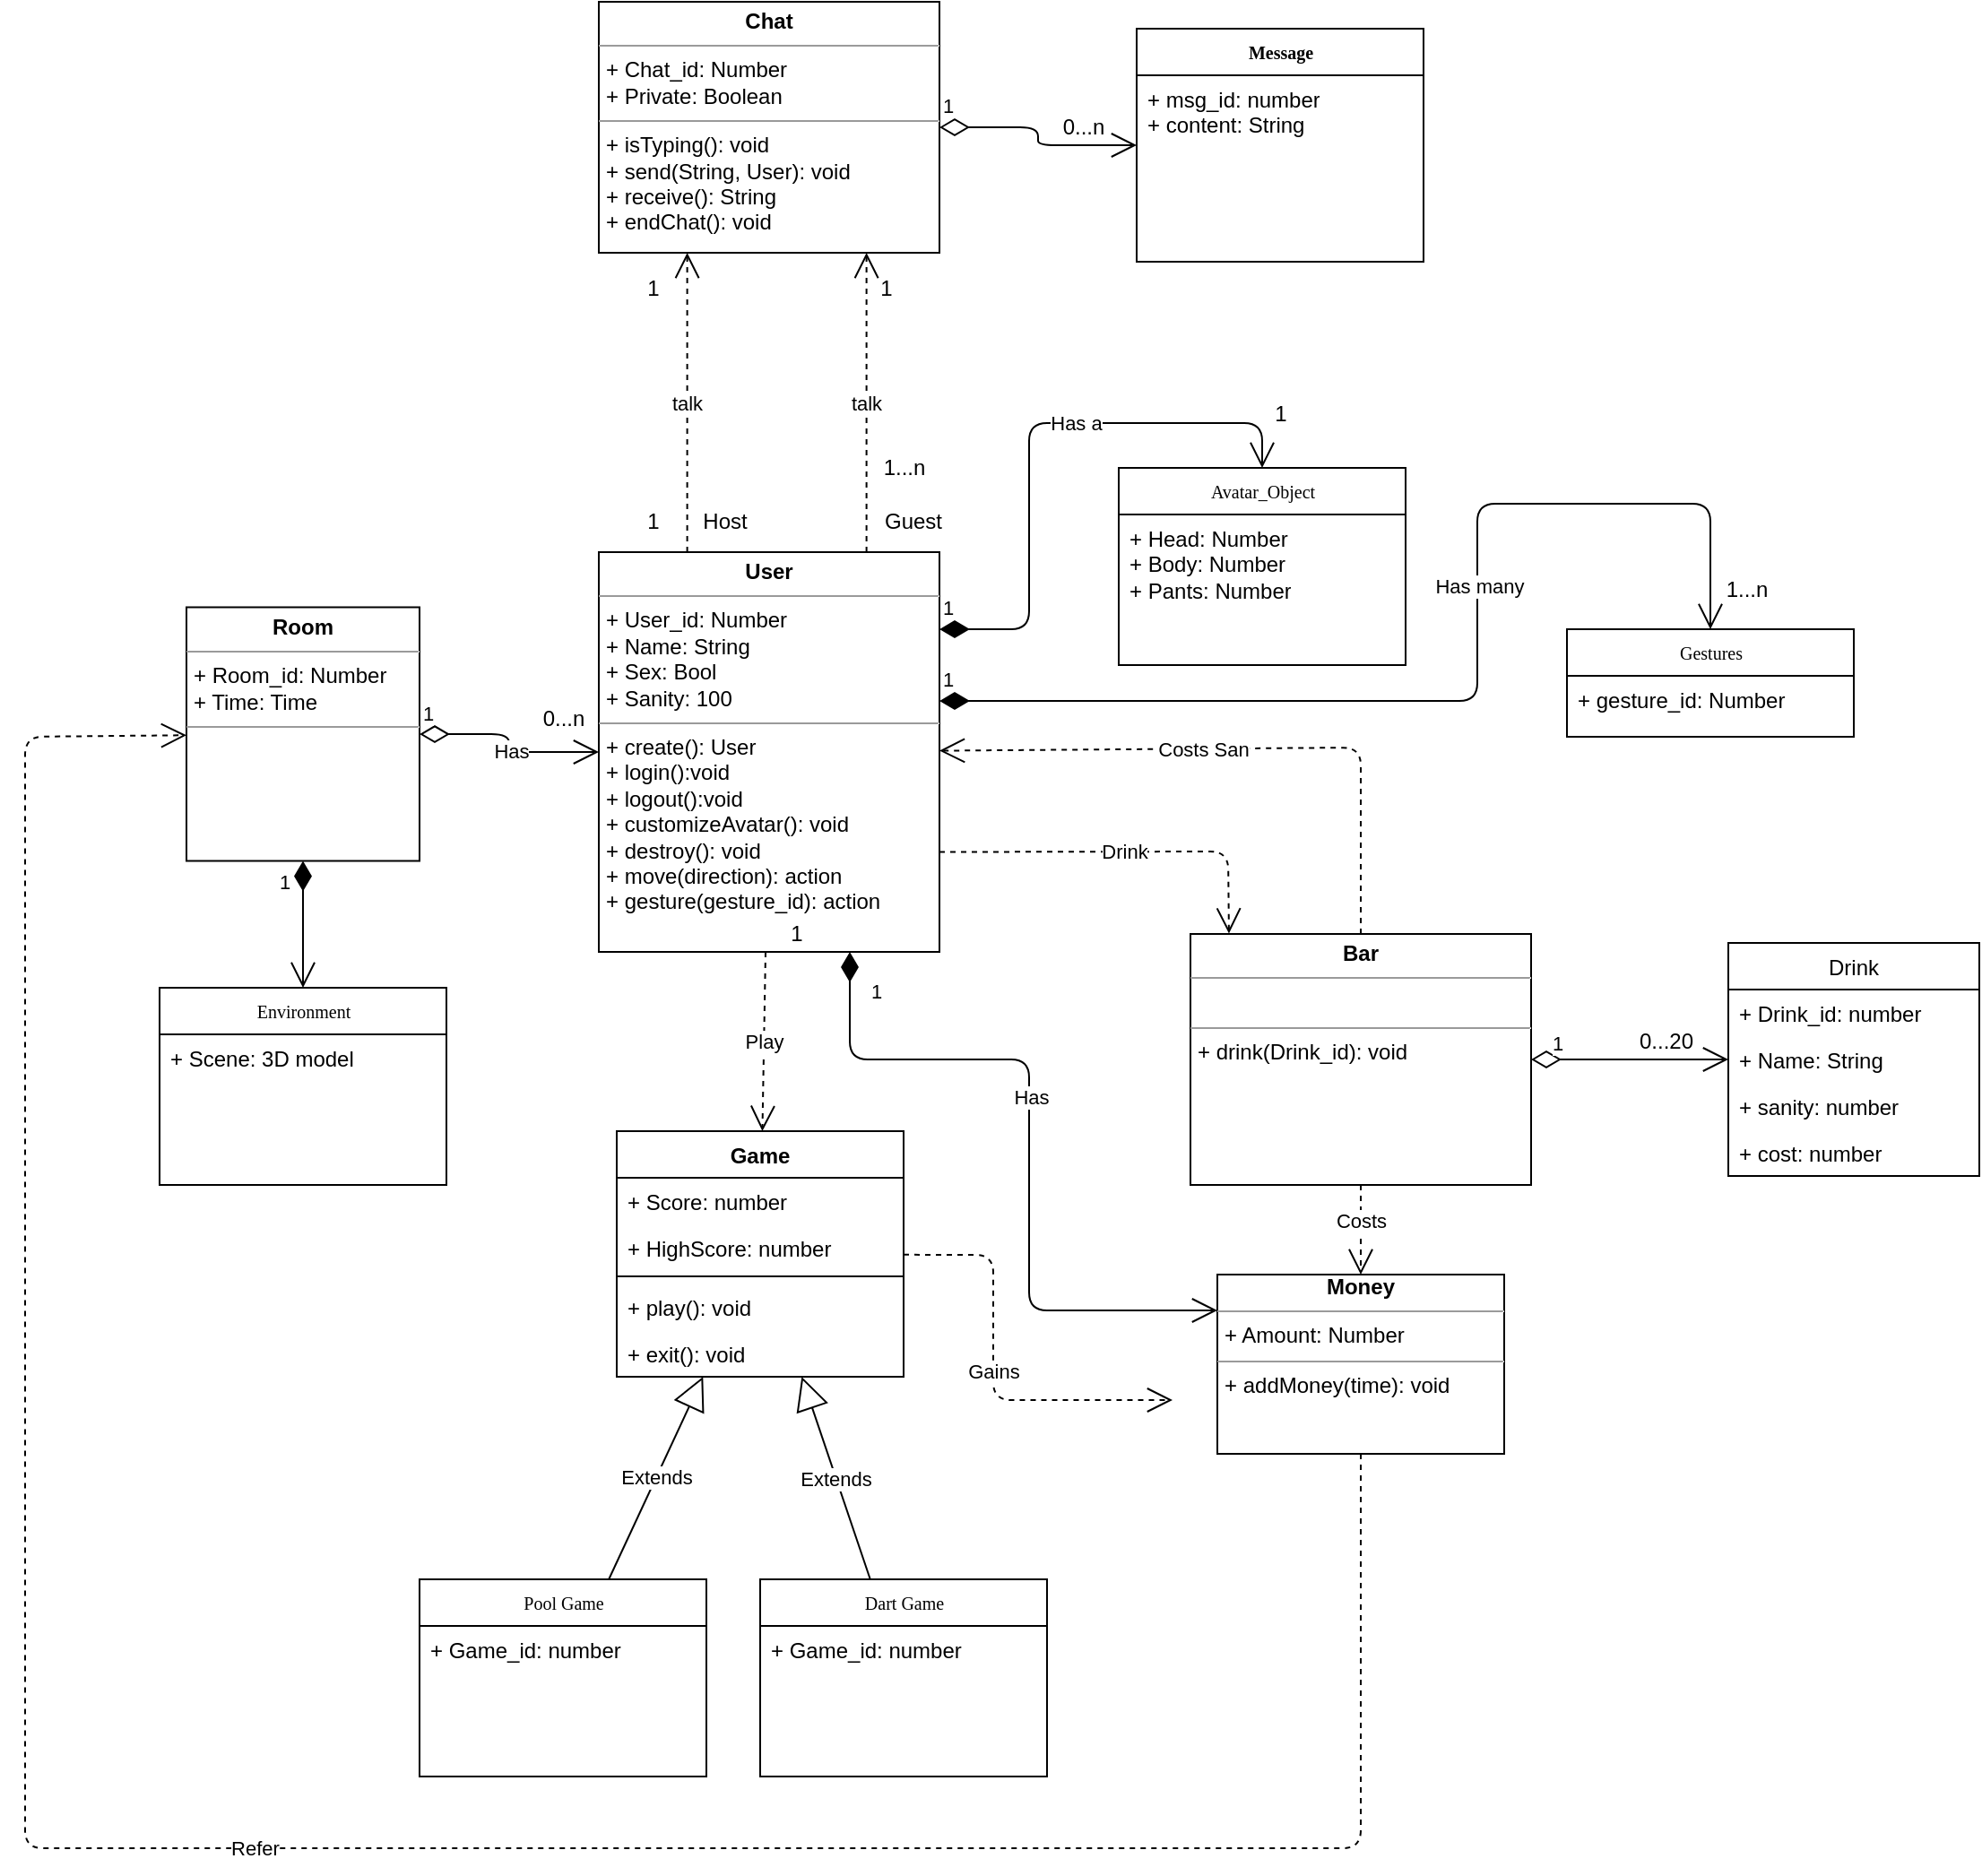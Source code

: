 <mxfile version="13.8.8" type="device"><diagram name="Page-1" id="c4acf3e9-155e-7222-9cf6-157b1a14988f"><mxGraphModel dx="1247" dy="669" grid="1" gridSize="10" guides="1" tooltips="1" connect="1" arrows="1" fold="1" page="0" pageScale="1" pageWidth="850" pageHeight="1100" background="#ffffff" math="0" shadow="0"><root><mxCell id="0"/><mxCell id="1" parent="0"/><mxCell id="nAxvECCUTqt62DNEBdT6-1" value="&lt;p style=&quot;margin: 0px ; margin-top: 4px ; text-align: center&quot;&gt;&lt;b&gt;User&lt;/b&gt;&lt;br&gt;&lt;/p&gt;&lt;hr size=&quot;1&quot;&gt;&lt;p style=&quot;margin: 0px ; margin-left: 4px&quot;&gt;+ User_id: Number&lt;br&gt;&lt;/p&gt;&lt;p style=&quot;margin: 0px ; margin-left: 4px&quot;&gt;+ Name: String&lt;br&gt;+ Sex: Bool&lt;br&gt;&lt;/p&gt;&lt;p style=&quot;margin: 0px ; margin-left: 4px&quot;&gt;+ Sanity: 100&lt;br&gt;&lt;/p&gt;&lt;hr size=&quot;1&quot;&gt;&lt;p style=&quot;margin: 0px ; margin-left: 4px&quot;&gt;+ create(): User&lt;/p&gt;&lt;p style=&quot;margin: 0px ; margin-left: 4px&quot;&gt;+ login():void&lt;/p&gt;&lt;p style=&quot;margin: 0px ; margin-left: 4px&quot;&gt;+ logout():void&lt;/p&gt;&lt;p style=&quot;margin: 0px ; margin-left: 4px&quot;&gt;+ customizeAvatar(): void&lt;br&gt;&lt;/p&gt;&lt;p style=&quot;margin: 0px ; margin-left: 4px&quot;&gt;+ destroy(): void&lt;/p&gt;&lt;p style=&quot;margin: 0px ; margin-left: 4px&quot;&gt;+ move(direction): action&lt;/p&gt;&lt;p style=&quot;margin: 0px ; margin-left: 4px&quot;&gt;+ gesture(gesture_id): action&lt;br&gt;&lt;/p&gt;&lt;p style=&quot;margin: 0px ; margin-left: 4px&quot;&gt;&lt;br&gt;&lt;/p&gt;" style="verticalAlign=top;align=left;overflow=fill;fontSize=12;fontFamily=Helvetica;html=1;rounded=0;shadow=0;comic=0;labelBackgroundColor=none;strokeWidth=1" parent="1" vertex="1"><mxGeometry x="-160" y="167" width="190" height="223" as="geometry"/></mxCell><mxCell id="nAxvECCUTqt62DNEBdT6-2" value="&lt;p style=&quot;margin: 0px ; margin-top: 4px ; text-align: center&quot;&gt;&lt;b&gt;Chat&lt;/b&gt;&lt;/p&gt;&lt;hr size=&quot;1&quot;&gt;&lt;p style=&quot;margin: 0px ; margin-left: 4px&quot;&gt;+ Chat_id: Number&lt;br&gt;&lt;/p&gt;&lt;p style=&quot;margin: 0px ; margin-left: 4px&quot;&gt;+ Private: Boolean&lt;br&gt;&lt;/p&gt;&lt;hr size=&quot;1&quot;&gt;&lt;p style=&quot;margin: 0px ; margin-left: 4px&quot;&gt;+ isTyping(): void&lt;br&gt;&lt;/p&gt;&lt;p style=&quot;margin: 0px ; margin-left: 4px&quot;&gt;+ send(String, User): void&lt;br&gt;+ receive(): String&lt;/p&gt;&lt;p style=&quot;margin: 0px ; margin-left: 4px&quot;&gt;+ endChat(): void&lt;br&gt;&lt;/p&gt;" style="verticalAlign=top;align=left;overflow=fill;fontSize=12;fontFamily=Helvetica;html=1;rounded=0;shadow=0;comic=0;labelBackgroundColor=none;strokeWidth=1" parent="1" vertex="1"><mxGeometry x="-160" y="-140" width="190" height="140" as="geometry"/></mxCell><mxCell id="nAxvECCUTqt62DNEBdT6-3" value="&lt;p style=&quot;margin: 0px ; margin-top: 4px ; text-align: center&quot;&gt;&lt;b&gt;Room&lt;/b&gt;&lt;br&gt;&lt;/p&gt;&lt;hr size=&quot;1&quot;&gt;&lt;p style=&quot;margin: 0px ; margin-left: 4px&quot;&gt;+ Room_id: Number&lt;br&gt;&lt;/p&gt;&lt;p style=&quot;margin: 0px ; margin-left: 4px&quot;&gt;+ Time: Time&lt;br&gt;&lt;/p&gt;&lt;hr size=&quot;1&quot;&gt;" style="verticalAlign=top;align=left;overflow=fill;fontSize=12;fontFamily=Helvetica;html=1;rounded=0;shadow=0;comic=0;labelBackgroundColor=none;strokeWidth=1" parent="1" vertex="1"><mxGeometry x="-390" y="197.75" width="130" height="141.5" as="geometry"/></mxCell><mxCell id="nAxvECCUTqt62DNEBdT6-8" value="&lt;p style=&quot;margin: 0px ; margin-top: 4px ; text-align: center&quot;&gt;&lt;b&gt;Bar&lt;/b&gt;&lt;br&gt;&lt;/p&gt;&lt;hr size=&quot;1&quot;&gt;&lt;p style=&quot;margin: 0px ; margin-left: 4px&quot;&gt;&lt;br&gt;&lt;/p&gt;&lt;hr size=&quot;1&quot;&gt;&lt;p style=&quot;margin: 0px ; margin-left: 4px&quot;&gt;+ drink(Drink_id): void&lt;br&gt;&lt;/p&gt;" style="verticalAlign=top;align=left;overflow=fill;fontSize=12;fontFamily=Helvetica;html=1;rounded=0;shadow=0;comic=0;labelBackgroundColor=none;strokeWidth=1" parent="1" vertex="1"><mxGeometry x="170" y="380" width="190" height="140" as="geometry"/></mxCell><mxCell id="nAxvECCUTqt62DNEBdT6-9" value="&lt;div align=&quot;center&quot;&gt;&lt;b&gt;Money&lt;/b&gt;&lt;/div&gt;&lt;hr size=&quot;1&quot;&gt;&lt;p style=&quot;margin: 0px ; margin-left: 4px&quot;&gt;+ Amount: Number&lt;br&gt;&lt;/p&gt;&lt;hr size=&quot;1&quot;&gt;&lt;p style=&quot;margin: 0px ; margin-left: 4px&quot;&gt;+ addMoney(time): void&lt;/p&gt;" style="verticalAlign=top;align=left;overflow=fill;fontSize=12;fontFamily=Helvetica;html=1;rounded=0;shadow=0;comic=0;labelBackgroundColor=none;strokeWidth=1" parent="1" vertex="1"><mxGeometry x="185" y="570" width="160" height="100" as="geometry"/></mxCell><mxCell id="nAxvECCUTqt62DNEBdT6-22" value="1" style="endArrow=open;html=1;endSize=12;startArrow=diamondThin;startSize=14;startFill=0;edgeStyle=orthogonalEdgeStyle;align=left;verticalAlign=bottom;" parent="1" source="nAxvECCUTqt62DNEBdT6-8" target="nAxvECCUTqt62DNEBdT6-16" edge="1"><mxGeometry x="-0.818" relative="1" as="geometry"><mxPoint x="1080" y="309.58" as="sourcePoint"/><mxPoint x="1220" y="309.58" as="targetPoint"/><mxPoint as="offset"/></mxGeometry></mxCell><mxCell id="nAxvECCUTqt62DNEBdT6-23" value="0...20" style="text;html=1;align=center;verticalAlign=middle;resizable=0;points=[];autosize=1;" parent="1" vertex="1"><mxGeometry x="410" y="430" width="50" height="20" as="geometry"/></mxCell><mxCell id="nAxvECCUTqt62DNEBdT6-24" value="1" style="endArrow=open;html=1;endSize=12;startArrow=diamondThin;startSize=14;startFill=1;edgeStyle=orthogonalEdgeStyle;align=left;verticalAlign=bottom;" parent="1" source="nAxvECCUTqt62DNEBdT6-1" target="nAxvECCUTqt62DNEBdT6-9" edge="1"><mxGeometry x="-0.85" y="10" relative="1" as="geometry"><mxPoint x="30" y="309.75" as="sourcePoint"/><mxPoint x="335" y="205" as="targetPoint"/><Array as="points"><mxPoint x="-20" y="450"/><mxPoint x="80" y="450"/><mxPoint x="80" y="590"/></Array><mxPoint as="offset"/></mxGeometry></mxCell><mxCell id="nAxvECCUTqt62DNEBdT6-26" value="Has " style="edgeLabel;html=1;align=center;verticalAlign=middle;resizable=0;points=[];" parent="nAxvECCUTqt62DNEBdT6-24" vertex="1" connectable="0"><mxGeometry x="-0.107" y="1" relative="1" as="geometry"><mxPoint as="offset"/></mxGeometry></mxCell><mxCell id="nAxvECCUTqt62DNEBdT6-34" value="1" style="text;html=1;align=center;verticalAlign=middle;resizable=0;points=[];autosize=1;" parent="1" vertex="1"><mxGeometry x="-140" y="10" width="20" height="20" as="geometry"/></mxCell><mxCell id="nAxvECCUTqt62DNEBdT6-35" value="1...n" style="text;html=1;align=center;verticalAlign=middle;resizable=0;points=[];autosize=1;" parent="1" vertex="1"><mxGeometry x="-10" y="110" width="40" height="20" as="geometry"/></mxCell><mxCell id="nAxvECCUTqt62DNEBdT6-36" value="1" style="text;html=1;align=center;verticalAlign=middle;resizable=0;points=[];autosize=1;" parent="1" vertex="1"><mxGeometry x="-140" y="140" width="20" height="20" as="geometry"/></mxCell><mxCell id="nAxvECCUTqt62DNEBdT6-37" value="1" style="text;html=1;align=center;verticalAlign=middle;resizable=0;points=[];autosize=1;" parent="1" vertex="1"><mxGeometry x="-10" y="10" width="20" height="20" as="geometry"/></mxCell><mxCell id="nAxvECCUTqt62DNEBdT6-39" value="Host" style="text;html=1;align=center;verticalAlign=middle;resizable=0;points=[];autosize=1;" parent="1" vertex="1"><mxGeometry x="-110" y="140" width="40" height="20" as="geometry"/></mxCell><mxCell id="nAxvECCUTqt62DNEBdT6-40" value="Guest" style="text;html=1;align=center;verticalAlign=middle;resizable=0;points=[];autosize=1;" parent="1" vertex="1"><mxGeometry x="-10" y="140" width="50" height="20" as="geometry"/></mxCell><mxCell id="nAxvECCUTqt62DNEBdT6-54" value="1" style="text;html=1;align=center;verticalAlign=middle;resizable=0;points=[];autosize=1;" parent="1" vertex="1"><mxGeometry x="-60" y="370" width="20" height="20" as="geometry"/></mxCell><mxCell id="nAxvECCUTqt62DNEBdT6-27" value="Game" style="swimlane;fontStyle=1;align=center;verticalAlign=top;childLayout=stackLayout;horizontal=1;startSize=26;horizontalStack=0;resizeParent=1;resizeParentMax=0;resizeLast=0;collapsible=1;marginBottom=0;" parent="1" vertex="1"><mxGeometry x="-150" y="490" width="160" height="137" as="geometry"/></mxCell><mxCell id="nAxvECCUTqt62DNEBdT6-28" value="+ Score: number" style="text;strokeColor=none;fillColor=none;align=left;verticalAlign=top;spacingLeft=4;spacingRight=4;overflow=hidden;rotatable=0;points=[[0,0.5],[1,0.5]];portConstraint=eastwest;" parent="nAxvECCUTqt62DNEBdT6-27" vertex="1"><mxGeometry y="26" width="160" height="26" as="geometry"/></mxCell><mxCell id="nAxvECCUTqt62DNEBdT6-49" value="+ HighScore: number" style="text;strokeColor=none;fillColor=none;align=left;verticalAlign=top;spacingLeft=4;spacingRight=4;overflow=hidden;rotatable=0;points=[[0,0.5],[1,0.5]];portConstraint=eastwest;" parent="nAxvECCUTqt62DNEBdT6-27" vertex="1"><mxGeometry y="52" width="160" height="25" as="geometry"/></mxCell><mxCell id="nAxvECCUTqt62DNEBdT6-29" value="" style="line;strokeWidth=1;fillColor=none;align=left;verticalAlign=middle;spacingTop=-1;spacingLeft=3;spacingRight=3;rotatable=0;labelPosition=right;points=[];portConstraint=eastwest;" parent="nAxvECCUTqt62DNEBdT6-27" vertex="1"><mxGeometry y="77" width="160" height="8" as="geometry"/></mxCell><mxCell id="nAxvECCUTqt62DNEBdT6-48" value="+ play(): void" style="text;strokeColor=none;fillColor=none;align=left;verticalAlign=top;spacingLeft=4;spacingRight=4;overflow=hidden;rotatable=0;points=[[0,0.5],[1,0.5]];portConstraint=eastwest;" parent="nAxvECCUTqt62DNEBdT6-27" vertex="1"><mxGeometry y="85" width="160" height="26" as="geometry"/></mxCell><mxCell id="nAxvECCUTqt62DNEBdT6-50" value="+ exit(): void" style="text;strokeColor=none;fillColor=none;align=left;verticalAlign=top;spacingLeft=4;spacingRight=4;overflow=hidden;rotatable=0;points=[[0,0.5],[1,0.5]];portConstraint=eastwest;" parent="nAxvECCUTqt62DNEBdT6-27" vertex="1"><mxGeometry y="111" width="160" height="26" as="geometry"/></mxCell><mxCell id="nAxvECCUTqt62DNEBdT6-85" value="0...n" style="text;html=1;align=center;verticalAlign=middle;resizable=0;points=[];autosize=1;" parent="1" vertex="1"><mxGeometry x="90" y="-80" width="40" height="20" as="geometry"/></mxCell><mxCell id="nAxvECCUTqt62DNEBdT6-103" value="Play" style="endArrow=open;endSize=12;dashed=1;html=1;" parent="1" source="nAxvECCUTqt62DNEBdT6-1" target="nAxvECCUTqt62DNEBdT6-27" edge="1"><mxGeometry width="160" relative="1" as="geometry"><mxPoint x="-160" y="430" as="sourcePoint"/><mxPoint y="430" as="targetPoint"/></mxGeometry></mxCell><mxCell id="nAxvECCUTqt62DNEBdT6-114" value="1" style="endArrow=open;html=1;endSize=12;startArrow=diamondThin;startSize=14;startFill=1;edgeStyle=orthogonalEdgeStyle;align=left;verticalAlign=bottom;" parent="1" source="nAxvECCUTqt62DNEBdT6-3" target="17acba5748e5396b-20" edge="1"><mxGeometry x="-0.413" y="-15" relative="1" as="geometry"><mxPoint x="270" y="268.583" as="sourcePoint"/><mxPoint x="520" y="275.0" as="targetPoint"/><mxPoint as="offset"/></mxGeometry></mxCell><mxCell id="nAxvECCUTqt62DNEBdT6-115" value="1" style="endArrow=open;html=1;endSize=12;startArrow=diamondThin;startSize=14;startFill=1;edgeStyle=orthogonalEdgeStyle;align=left;verticalAlign=bottom;" parent="1" source="nAxvECCUTqt62DNEBdT6-1" target="nAxvECCUTqt62DNEBdT6-107" edge="1"><mxGeometry x="-1" y="3" relative="1" as="geometry"><mxPoint x="300" y="220" as="sourcePoint"/><mxPoint x="460" y="220" as="targetPoint"/><Array as="points"><mxPoint x="80" y="210"/><mxPoint x="80" y="95"/></Array></mxGeometry></mxCell><mxCell id="nAxvECCUTqt62DNEBdT6-140" value="Has a" style="edgeLabel;html=1;align=center;verticalAlign=middle;resizable=0;points=[];" parent="nAxvECCUTqt62DNEBdT6-115" vertex="1" connectable="0"><mxGeometry x="0.192" y="-1" relative="1" as="geometry"><mxPoint y="-1" as="offset"/></mxGeometry></mxCell><mxCell id="nAxvECCUTqt62DNEBdT6-125" value="1" style="endArrow=open;html=1;endSize=12;startArrow=diamondThin;startSize=14;startFill=0;edgeStyle=orthogonalEdgeStyle;align=left;verticalAlign=bottom;" parent="1" source="nAxvECCUTqt62DNEBdT6-2" target="nAxvECCUTqt62DNEBdT6-10" edge="1"><mxGeometry x="-1" y="3" relative="1" as="geometry"><mxPoint x="50" y="-60.34" as="sourcePoint"/><mxPoint x="210" y="-60.34" as="targetPoint"/></mxGeometry></mxCell><mxCell id="nAxvECCUTqt62DNEBdT6-10" value="&lt;b&gt;Message&lt;/b&gt;" style="swimlane;html=1;fontStyle=0;childLayout=stackLayout;horizontal=1;startSize=26;fillColor=none;horizontalStack=0;resizeParent=1;resizeLast=0;collapsible=1;marginBottom=0;swimlaneFillColor=#ffffff;rounded=0;shadow=0;comic=0;labelBackgroundColor=none;strokeWidth=1;fontFamily=Verdana;fontSize=10;align=center;" parent="1" vertex="1"><mxGeometry x="140" y="-125" width="160" height="130" as="geometry"/></mxCell><mxCell id="nAxvECCUTqt62DNEBdT6-13" value="&lt;div&gt;+ msg_id: number&lt;/div&gt;&lt;div&gt;+ content: String&lt;/div&gt;" style="text;html=1;strokeColor=none;fillColor=none;align=left;verticalAlign=top;spacingLeft=4;spacingRight=4;whiteSpace=wrap;overflow=hidden;rotatable=0;points=[[0,0.5],[1,0.5]];portConstraint=eastwest;" parent="nAxvECCUTqt62DNEBdT6-10" vertex="1"><mxGeometry y="26" width="160" height="84" as="geometry"/></mxCell><mxCell id="nAxvECCUTqt62DNEBdT6-128" value="talk" style="endArrow=open;endSize=12;dashed=1;html=1;" parent="1" edge="1"><mxGeometry width="160" relative="1" as="geometry"><mxPoint x="-10.69" y="167" as="sourcePoint"/><mxPoint x="-10.69" y="-1.137e-13" as="targetPoint"/></mxGeometry></mxCell><mxCell id="nAxvECCUTqt62DNEBdT6-129" value="talk" style="endArrow=open;endSize=12;dashed=1;html=1;" parent="1" edge="1"><mxGeometry width="160" relative="1" as="geometry"><mxPoint x="-110.69" y="167" as="sourcePoint"/><mxPoint x="-110.69" y="-1.137e-13" as="targetPoint"/></mxGeometry></mxCell><mxCell id="nAxvECCUTqt62DNEBdT6-130" value="Gains" style="endArrow=open;endSize=12;dashed=1;html=1;" parent="1" source="nAxvECCUTqt62DNEBdT6-27" edge="1"><mxGeometry width="160" relative="1" as="geometry"><mxPoint x="-66.75" y="370" as="sourcePoint"/><mxPoint x="160" y="640" as="targetPoint"/><Array as="points"><mxPoint x="30" y="559"/><mxPoint x="60" y="559"/><mxPoint x="60" y="640"/></Array></mxGeometry></mxCell><mxCell id="nAxvECCUTqt62DNEBdT6-132" value="Costs" style="endArrow=open;endSize=12;dashed=1;html=1;" parent="1" source="nAxvECCUTqt62DNEBdT6-8" target="nAxvECCUTqt62DNEBdT6-9" edge="1"><mxGeometry x="-0.2" width="160" relative="1" as="geometry"><mxPoint x="90" y="540" as="sourcePoint"/><mxPoint x="250" y="540" as="targetPoint"/><mxPoint as="offset"/></mxGeometry></mxCell><mxCell id="nAxvECCUTqt62DNEBdT6-16" value="Drink" style="swimlane;fontStyle=0;childLayout=stackLayout;horizontal=1;startSize=26;fillColor=none;horizontalStack=0;resizeParent=1;resizeParentMax=0;resizeLast=0;collapsible=1;marginBottom=0;" parent="1" vertex="1"><mxGeometry x="470" y="385" width="140" height="130" as="geometry"/></mxCell><mxCell id="nAxvECCUTqt62DNEBdT6-19" value="+ Drink_id: number" style="text;strokeColor=none;fillColor=none;align=left;verticalAlign=top;spacingLeft=4;spacingRight=4;overflow=hidden;rotatable=0;points=[[0,0.5],[1,0.5]];portConstraint=eastwest;" parent="nAxvECCUTqt62DNEBdT6-16" vertex="1"><mxGeometry y="26" width="140" height="26" as="geometry"/></mxCell><mxCell id="nAxvECCUTqt62DNEBdT6-99" value="+ Name: String" style="text;strokeColor=none;fillColor=none;align=left;verticalAlign=top;spacingLeft=4;spacingRight=4;overflow=hidden;rotatable=0;points=[[0,0.5],[1,0.5]];portConstraint=eastwest;" parent="nAxvECCUTqt62DNEBdT6-16" vertex="1"><mxGeometry y="52" width="140" height="26" as="geometry"/></mxCell><mxCell id="nAxvECCUTqt62DNEBdT6-17" value="+ sanity: number " style="text;strokeColor=none;fillColor=none;align=left;verticalAlign=top;spacingLeft=4;spacingRight=4;overflow=hidden;rotatable=0;points=[[0,0.5],[1,0.5]];portConstraint=eastwest;" parent="nAxvECCUTqt62DNEBdT6-16" vertex="1"><mxGeometry y="78" width="140" height="26" as="geometry"/></mxCell><mxCell id="nAxvECCUTqt62DNEBdT6-20" value="+ cost: number" style="text;strokeColor=none;fillColor=none;align=left;verticalAlign=top;spacingLeft=4;spacingRight=4;overflow=hidden;rotatable=0;points=[[0,0.5],[1,0.5]];portConstraint=eastwest;" parent="nAxvECCUTqt62DNEBdT6-16" vertex="1"><mxGeometry y="104" width="140" height="26" as="geometry"/></mxCell><mxCell id="nAxvECCUTqt62DNEBdT6-65" value="Pool Game" style="swimlane;html=1;fontStyle=0;childLayout=stackLayout;horizontal=1;startSize=26;fillColor=none;horizontalStack=0;resizeParent=1;resizeLast=0;collapsible=1;marginBottom=0;swimlaneFillColor=#ffffff;rounded=0;shadow=0;comic=0;labelBackgroundColor=none;strokeWidth=1;fontFamily=Verdana;fontSize=10;align=center;" parent="1" vertex="1"><mxGeometry x="-260" y="740" width="160" height="110" as="geometry"/></mxCell><mxCell id="nAxvECCUTqt62DNEBdT6-18" value="+ Game_id: number" style="text;strokeColor=none;fillColor=none;align=left;verticalAlign=top;spacingLeft=4;spacingRight=4;overflow=hidden;rotatable=0;points=[[0,0.5],[1,0.5]];portConstraint=eastwest;" parent="nAxvECCUTqt62DNEBdT6-65" vertex="1"><mxGeometry y="26" width="160" height="26" as="geometry"/></mxCell><mxCell id="nAxvECCUTqt62DNEBdT6-69" value="Dart Game" style="swimlane;html=1;fontStyle=0;childLayout=stackLayout;horizontal=1;startSize=26;fillColor=none;horizontalStack=0;resizeParent=1;resizeLast=0;collapsible=1;marginBottom=0;swimlaneFillColor=#ffffff;rounded=0;shadow=0;comic=0;labelBackgroundColor=none;strokeWidth=1;fontFamily=Verdana;fontSize=10;align=center;" parent="1" vertex="1"><mxGeometry x="-70" y="740" width="160" height="110" as="geometry"/></mxCell><mxCell id="nAxvECCUTqt62DNEBdT6-101" value="+ Game_id: number" style="text;strokeColor=none;fillColor=none;align=left;verticalAlign=top;spacingLeft=4;spacingRight=4;overflow=hidden;rotatable=0;points=[[0,0.5],[1,0.5]];portConstraint=eastwest;" parent="nAxvECCUTqt62DNEBdT6-69" vertex="1"><mxGeometry y="26" width="160" height="26" as="geometry"/></mxCell><mxCell id="17acba5748e5396b-20" value="Environment" style="swimlane;html=1;fontStyle=0;childLayout=stackLayout;horizontal=1;startSize=26;fillColor=none;horizontalStack=0;resizeParent=1;resizeLast=0;collapsible=1;marginBottom=0;swimlaneFillColor=#ffffff;rounded=0;shadow=0;comic=0;labelBackgroundColor=none;strokeWidth=1;fontFamily=Verdana;fontSize=10;align=center;" parent="1" vertex="1"><mxGeometry x="-405" y="410" width="160" height="110" as="geometry"/></mxCell><mxCell id="17acba5748e5396b-21" value="+ Scene: 3D model" style="text;html=1;strokeColor=none;fillColor=none;align=left;verticalAlign=top;spacingLeft=4;spacingRight=4;whiteSpace=wrap;overflow=hidden;rotatable=0;points=[[0,0.5],[1,0.5]];portConstraint=eastwest;" parent="17acba5748e5396b-20" vertex="1"><mxGeometry y="26" width="160" height="74" as="geometry"/></mxCell><mxCell id="nAxvECCUTqt62DNEBdT6-136" value="Costs San" style="endArrow=open;endSize=12;dashed=1;html=1;" parent="1" source="nAxvECCUTqt62DNEBdT6-8" target="nAxvECCUTqt62DNEBdT6-1" edge="1"><mxGeometry x="0.133" width="160" relative="1" as="geometry"><mxPoint x="299" y="270" as="sourcePoint"/><mxPoint x="299" y="320" as="targetPoint"/><mxPoint as="offset"/><Array as="points"><mxPoint x="265" y="276"/></Array></mxGeometry></mxCell><mxCell id="nAxvECCUTqt62DNEBdT6-138" value="Drink" style="endArrow=open;endSize=12;dashed=1;html=1;exitX=1;exitY=0.75;exitDx=0;exitDy=0;entryX=0.113;entryY=-0.002;entryDx=0;entryDy=0;entryPerimeter=0;" parent="1" source="nAxvECCUTqt62DNEBdT6-1" target="nAxvECCUTqt62DNEBdT6-8" edge="1"><mxGeometry width="160" relative="1" as="geometry"><mxPoint x="92.07" y="320" as="sourcePoint"/><mxPoint x="90.001" y="440" as="targetPoint"/><Array as="points"><mxPoint x="191" y="334"/></Array></mxGeometry></mxCell><mxCell id="nAxvECCUTqt62DNEBdT6-139" value="Refer" style="endArrow=open;endSize=12;dashed=1;html=1;" parent="1" source="nAxvECCUTqt62DNEBdT6-9" target="nAxvECCUTqt62DNEBdT6-3" edge="1"><mxGeometry width="160" relative="1" as="geometry"><mxPoint x="10" y="500" as="sourcePoint"/><mxPoint x="170" y="500" as="targetPoint"/><Array as="points"><mxPoint x="265" y="890"/><mxPoint x="-480" y="890"/><mxPoint x="-480" y="270"/></Array></mxGeometry></mxCell><mxCell id="nAxvECCUTqt62DNEBdT6-107" value="Avatar_Object" style="swimlane;html=1;fontStyle=0;childLayout=stackLayout;horizontal=1;startSize=26;fillColor=none;horizontalStack=0;resizeParent=1;resizeLast=0;collapsible=1;marginBottom=0;swimlaneFillColor=#ffffff;rounded=0;shadow=0;comic=0;labelBackgroundColor=none;strokeWidth=1;fontFamily=Verdana;fontSize=10;align=center;" parent="1" vertex="1"><mxGeometry x="130" y="120" width="160" height="110" as="geometry"/></mxCell><mxCell id="nAxvECCUTqt62DNEBdT6-108" value="&lt;div&gt;+ Head: Number&lt;/div&gt;&lt;div&gt;+ Body: Number&lt;/div&gt;&lt;div&gt;+ Pants: Number&lt;br&gt;&lt;/div&gt;" style="text;html=1;strokeColor=none;fillColor=none;align=left;verticalAlign=top;spacingLeft=4;spacingRight=4;whiteSpace=wrap;overflow=hidden;rotatable=0;points=[[0,0.5],[1,0.5]];portConstraint=eastwest;" parent="nAxvECCUTqt62DNEBdT6-107" vertex="1"><mxGeometry y="26" width="160" height="74" as="geometry"/></mxCell><mxCell id="nAxvECCUTqt62DNEBdT6-141" value="1" style="text;html=1;align=center;verticalAlign=middle;resizable=0;points=[];autosize=1;" parent="1" vertex="1"><mxGeometry x="210" y="80" width="20" height="20" as="geometry"/></mxCell><mxCell id="nAxvECCUTqt62DNEBdT6-144" value="Extends" style="endArrow=block;endSize=16;endFill=0;html=1;" parent="1" source="nAxvECCUTqt62DNEBdT6-65" target="nAxvECCUTqt62DNEBdT6-27" edge="1"><mxGeometry width="160" relative="1" as="geometry"><mxPoint x="-160" y="610" as="sourcePoint"/><mxPoint y="610" as="targetPoint"/></mxGeometry></mxCell><mxCell id="nAxvECCUTqt62DNEBdT6-145" value="Extends" style="endArrow=block;endSize=16;endFill=0;html=1;" parent="1" source="nAxvECCUTqt62DNEBdT6-69" target="nAxvECCUTqt62DNEBdT6-27" edge="1"><mxGeometry width="160" relative="1" as="geometry"><mxPoint x="-154.419" y="740" as="sourcePoint"/><mxPoint x="-101.86" y="627" as="targetPoint"/></mxGeometry></mxCell><mxCell id="nAxvECCUTqt62DNEBdT6-149" value="1" style="endArrow=open;html=1;endSize=12;startArrow=diamondThin;startSize=14;startFill=0;edgeStyle=orthogonalEdgeStyle;align=left;verticalAlign=bottom;" parent="1" source="nAxvECCUTqt62DNEBdT6-3" target="nAxvECCUTqt62DNEBdT6-1" edge="1"><mxGeometry x="-1" y="3" relative="1" as="geometry"><mxPoint x="-230" y="350" as="sourcePoint"/><mxPoint x="-70" y="350" as="targetPoint"/></mxGeometry></mxCell><mxCell id="nAxvECCUTqt62DNEBdT6-150" value="Has" style="edgeLabel;html=1;align=center;verticalAlign=middle;resizable=0;points=[];" parent="nAxvECCUTqt62DNEBdT6-149" vertex="1" connectable="0"><mxGeometry x="0.0" y="5" relative="1" as="geometry"><mxPoint x="-4" y="4" as="offset"/></mxGeometry></mxCell><mxCell id="nAxvECCUTqt62DNEBdT6-151" value="0...n" style="text;html=1;align=center;verticalAlign=middle;resizable=0;points=[];autosize=1;" parent="1" vertex="1"><mxGeometry x="-200" y="250" width="40" height="20" as="geometry"/></mxCell><mxCell id="nAxvECCUTqt62DNEBdT6-152" value="1" style="endArrow=open;html=1;endSize=12;startArrow=diamondThin;startSize=14;startFill=1;edgeStyle=orthogonalEdgeStyle;align=left;verticalAlign=bottom;" parent="1" source="nAxvECCUTqt62DNEBdT6-1" target="nAxvECCUTqt62DNEBdT6-154" edge="1"><mxGeometry x="-1" y="3" relative="1" as="geometry"><mxPoint x="280" y="255.03" as="sourcePoint"/><mxPoint x="710" y="265.03" as="targetPoint"/><Array as="points"><mxPoint x="330" y="250"/><mxPoint x="330" y="140"/><mxPoint x="460" y="140"/></Array></mxGeometry></mxCell><mxCell id="nAxvECCUTqt62DNEBdT6-153" value="Has many" style="edgeLabel;html=1;align=center;verticalAlign=middle;resizable=0;points=[];" parent="nAxvECCUTqt62DNEBdT6-152" vertex="1" connectable="0"><mxGeometry x="0.192" y="-1" relative="1" as="geometry"><mxPoint y="-1" as="offset"/></mxGeometry></mxCell><mxCell id="nAxvECCUTqt62DNEBdT6-154" value="Gestures" style="swimlane;html=1;fontStyle=0;childLayout=stackLayout;horizontal=1;startSize=26;fillColor=none;horizontalStack=0;resizeParent=1;resizeLast=0;collapsible=1;marginBottom=0;swimlaneFillColor=#ffffff;rounded=0;shadow=0;comic=0;labelBackgroundColor=none;strokeWidth=1;fontFamily=Verdana;fontSize=10;align=center;" parent="1" vertex="1"><mxGeometry x="380" y="210" width="160" height="60" as="geometry"/></mxCell><mxCell id="nAxvECCUTqt62DNEBdT6-155" value="&lt;div&gt;+ gesture_id: Number&lt;/div&gt;&lt;div&gt;&lt;br&gt;&lt;/div&gt;" style="text;html=1;strokeColor=none;fillColor=none;align=left;verticalAlign=top;spacingLeft=4;spacingRight=4;whiteSpace=wrap;overflow=hidden;rotatable=0;points=[[0,0.5],[1,0.5]];portConstraint=eastwest;" parent="nAxvECCUTqt62DNEBdT6-154" vertex="1"><mxGeometry y="26" width="160" height="34" as="geometry"/></mxCell><mxCell id="nAxvECCUTqt62DNEBdT6-158" value="1...n" style="text;html=1;align=center;verticalAlign=middle;resizable=0;points=[];autosize=1;" parent="1" vertex="1"><mxGeometry x="460" y="177.75" width="40" height="20" as="geometry"/></mxCell></root></mxGraphModel></diagram></mxfile>